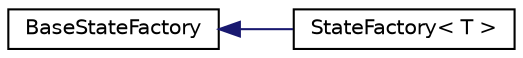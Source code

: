 digraph G
{
  edge [fontname="Helvetica",fontsize="10",labelfontname="Helvetica",labelfontsize="10"];
  node [fontname="Helvetica",fontsize="10",shape=record];
  rankdir="LR";
  Node1 [label="BaseStateFactory",height=0.2,width=0.4,color="black", fillcolor="white", style="filled",URL="$class_base_state_factory.html"];
  Node1 -> Node2 [dir="back",color="midnightblue",fontsize="10",style="solid",fontname="Helvetica"];
  Node2 [label="StateFactory\< T \>",height=0.2,width=0.4,color="black", fillcolor="white", style="filled",URL="$class_state_factory.html"];
}
